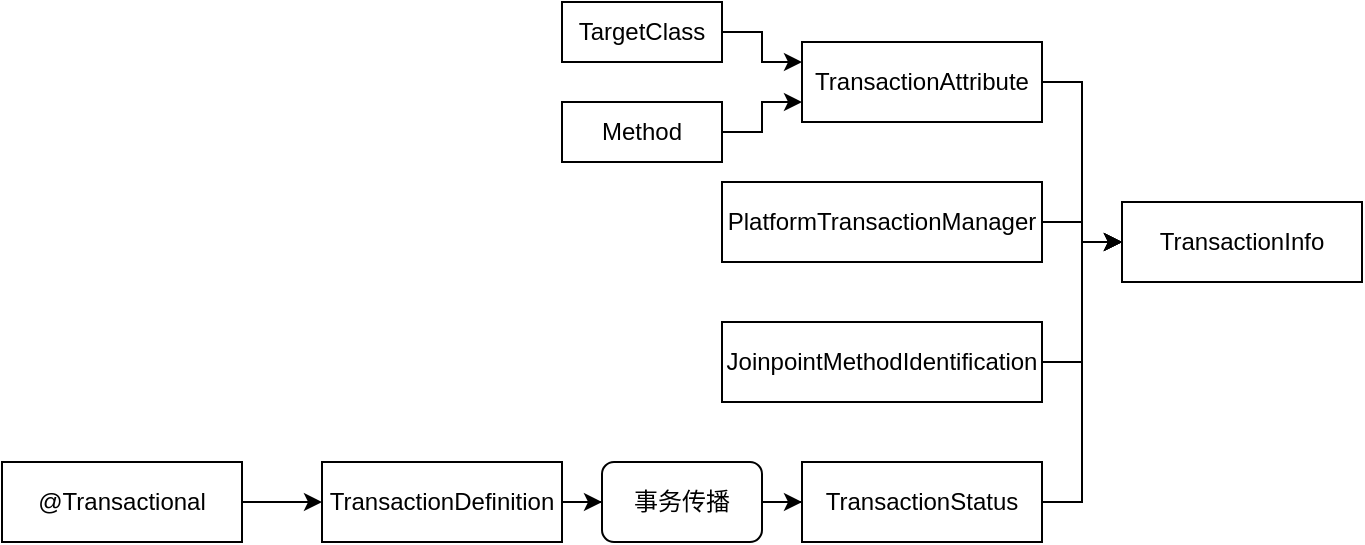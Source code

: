 <mxfile version="15.8.7" type="device"><diagram id="tJFGbsWwkeyMeFHuOaA5" name="Page-1"><mxGraphModel dx="904" dy="680" grid="1" gridSize="10" guides="1" tooltips="1" connect="1" arrows="1" fold="1" page="1" pageScale="1" pageWidth="850" pageHeight="1100" math="0" shadow="0"><root><mxCell id="0"/><mxCell id="1" parent="0"/><mxCell id="uD-sJIwkJDTEXP2G7BB4-3" value="" style="edgeStyle=orthogonalEdgeStyle;rounded=0;orthogonalLoop=1;jettySize=auto;html=1;" parent="1" source="uD-sJIwkJDTEXP2G7BB4-1" target="uD-sJIwkJDTEXP2G7BB4-2" edge="1"><mxGeometry relative="1" as="geometry"/></mxCell><mxCell id="uD-sJIwkJDTEXP2G7BB4-1" value="@Transactional" style="rounded=0;whiteSpace=wrap;html=1;" parent="1" vertex="1"><mxGeometry x="80" y="290" width="120" height="40" as="geometry"/></mxCell><mxCell id="AWY1wqUszfpJfbK5pNDn-6" value="" style="edgeStyle=orthogonalEdgeStyle;rounded=0;orthogonalLoop=1;jettySize=auto;html=1;" edge="1" parent="1" source="uD-sJIwkJDTEXP2G7BB4-2" target="AWY1wqUszfpJfbK5pNDn-5"><mxGeometry relative="1" as="geometry"/></mxCell><mxCell id="uD-sJIwkJDTEXP2G7BB4-2" value="TransactionDefinition" style="rounded=0;whiteSpace=wrap;html=1;" parent="1" vertex="1"><mxGeometry x="240" y="290" width="120" height="40" as="geometry"/></mxCell><mxCell id="uD-sJIwkJDTEXP2G7BB4-14" style="edgeStyle=orthogonalEdgeStyle;rounded=0;orthogonalLoop=1;jettySize=auto;html=1;entryX=0;entryY=0.5;entryDx=0;entryDy=0;" parent="1" source="uD-sJIwkJDTEXP2G7BB4-4" target="uD-sJIwkJDTEXP2G7BB4-6" edge="1"><mxGeometry relative="1" as="geometry"/></mxCell><mxCell id="uD-sJIwkJDTEXP2G7BB4-4" value="TransactionAttribute" style="rounded=0;whiteSpace=wrap;html=1;" parent="1" vertex="1"><mxGeometry x="480" y="80" width="120" height="40" as="geometry"/></mxCell><mxCell id="uD-sJIwkJDTEXP2G7BB4-13" value="" style="edgeStyle=orthogonalEdgeStyle;rounded=0;orthogonalLoop=1;jettySize=auto;html=1;" parent="1" source="uD-sJIwkJDTEXP2G7BB4-5" target="uD-sJIwkJDTEXP2G7BB4-6" edge="1"><mxGeometry relative="1" as="geometry"/></mxCell><mxCell id="uD-sJIwkJDTEXP2G7BB4-5" value="PlatformTransactionManager" style="rounded=0;whiteSpace=wrap;html=1;" parent="1" vertex="1"><mxGeometry x="440" y="150" width="160" height="40" as="geometry"/></mxCell><mxCell id="uD-sJIwkJDTEXP2G7BB4-6" value="TransactionInfo" style="rounded=0;whiteSpace=wrap;html=1;" parent="1" vertex="1"><mxGeometry x="640" y="160" width="120" height="40" as="geometry"/></mxCell><mxCell id="uD-sJIwkJDTEXP2G7BB4-12" style="edgeStyle=orthogonalEdgeStyle;rounded=0;orthogonalLoop=1;jettySize=auto;html=1;entryX=0;entryY=0.5;entryDx=0;entryDy=0;" parent="1" source="uD-sJIwkJDTEXP2G7BB4-7" target="uD-sJIwkJDTEXP2G7BB4-6" edge="1"><mxGeometry relative="1" as="geometry"/></mxCell><mxCell id="uD-sJIwkJDTEXP2G7BB4-7" value="JoinpointMethodIdentification" style="rounded=0;whiteSpace=wrap;html=1;" parent="1" vertex="1"><mxGeometry x="440" y="220" width="160" height="40" as="geometry"/></mxCell><mxCell id="uD-sJIwkJDTEXP2G7BB4-10" style="edgeStyle=orthogonalEdgeStyle;rounded=0;orthogonalLoop=1;jettySize=auto;html=1;entryX=0;entryY=0.25;entryDx=0;entryDy=0;" parent="1" source="uD-sJIwkJDTEXP2G7BB4-8" target="uD-sJIwkJDTEXP2G7BB4-4" edge="1"><mxGeometry relative="1" as="geometry"/></mxCell><mxCell id="uD-sJIwkJDTEXP2G7BB4-8" value="TargetClass" style="rounded=0;whiteSpace=wrap;html=1;" parent="1" vertex="1"><mxGeometry x="360" y="60" width="80" height="30" as="geometry"/></mxCell><mxCell id="uD-sJIwkJDTEXP2G7BB4-11" style="edgeStyle=orthogonalEdgeStyle;rounded=0;orthogonalLoop=1;jettySize=auto;html=1;entryX=0;entryY=0.75;entryDx=0;entryDy=0;" parent="1" source="uD-sJIwkJDTEXP2G7BB4-9" target="uD-sJIwkJDTEXP2G7BB4-4" edge="1"><mxGeometry relative="1" as="geometry"/></mxCell><mxCell id="uD-sJIwkJDTEXP2G7BB4-9" value="Method" style="rounded=0;whiteSpace=wrap;html=1;" parent="1" vertex="1"><mxGeometry x="360" y="110" width="80" height="30" as="geometry"/></mxCell><mxCell id="AWY1wqUszfpJfbK5pNDn-3" style="edgeStyle=orthogonalEdgeStyle;rounded=0;orthogonalLoop=1;jettySize=auto;html=1;entryX=0;entryY=0.5;entryDx=0;entryDy=0;" edge="1" parent="1" source="AWY1wqUszfpJfbK5pNDn-1" target="uD-sJIwkJDTEXP2G7BB4-6"><mxGeometry relative="1" as="geometry"/></mxCell><mxCell id="AWY1wqUszfpJfbK5pNDn-1" value="TransactionStatus" style="rounded=0;whiteSpace=wrap;html=1;" vertex="1" parent="1"><mxGeometry x="480" y="290" width="120" height="40" as="geometry"/></mxCell><mxCell id="AWY1wqUszfpJfbK5pNDn-7" value="" style="edgeStyle=orthogonalEdgeStyle;rounded=0;orthogonalLoop=1;jettySize=auto;html=1;" edge="1" parent="1" source="AWY1wqUszfpJfbK5pNDn-5" target="AWY1wqUszfpJfbK5pNDn-1"><mxGeometry relative="1" as="geometry"/></mxCell><mxCell id="AWY1wqUszfpJfbK5pNDn-5" value="事务传播" style="rounded=1;whiteSpace=wrap;html=1;" vertex="1" parent="1"><mxGeometry x="380" y="290" width="80" height="40" as="geometry"/></mxCell></root></mxGraphModel></diagram></mxfile>